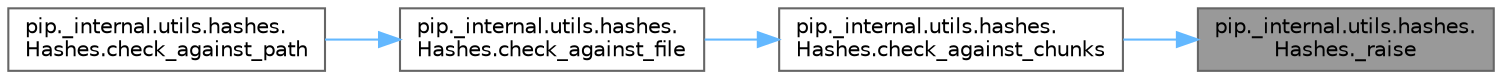 digraph "pip._internal.utils.hashes.Hashes._raise"
{
 // LATEX_PDF_SIZE
  bgcolor="transparent";
  edge [fontname=Helvetica,fontsize=10,labelfontname=Helvetica,labelfontsize=10];
  node [fontname=Helvetica,fontsize=10,shape=box,height=0.2,width=0.4];
  rankdir="RL";
  Node1 [id="Node000001",label="pip._internal.utils.hashes.\lHashes._raise",height=0.2,width=0.4,color="gray40", fillcolor="grey60", style="filled", fontcolor="black",tooltip=" "];
  Node1 -> Node2 [id="edge1_Node000001_Node000002",dir="back",color="steelblue1",style="solid",tooltip=" "];
  Node2 [id="Node000002",label="pip._internal.utils.hashes.\lHashes.check_against_chunks",height=0.2,width=0.4,color="grey40", fillcolor="white", style="filled",URL="$classpip_1_1__internal_1_1utils_1_1hashes_1_1_hashes.html#adc76c345d59946a481ddfb33e8b4f180",tooltip=" "];
  Node2 -> Node3 [id="edge2_Node000002_Node000003",dir="back",color="steelblue1",style="solid",tooltip=" "];
  Node3 [id="Node000003",label="pip._internal.utils.hashes.\lHashes.check_against_file",height=0.2,width=0.4,color="grey40", fillcolor="white", style="filled",URL="$classpip_1_1__internal_1_1utils_1_1hashes_1_1_hashes.html#a9e4d60028d52c7ec8a597f0bcdb1ebdf",tooltip=" "];
  Node3 -> Node4 [id="edge3_Node000003_Node000004",dir="back",color="steelblue1",style="solid",tooltip=" "];
  Node4 [id="Node000004",label="pip._internal.utils.hashes.\lHashes.check_against_path",height=0.2,width=0.4,color="grey40", fillcolor="white", style="filled",URL="$classpip_1_1__internal_1_1utils_1_1hashes_1_1_hashes.html#a0890c4ed61af87c9ba152426def455c8",tooltip=" "];
}
